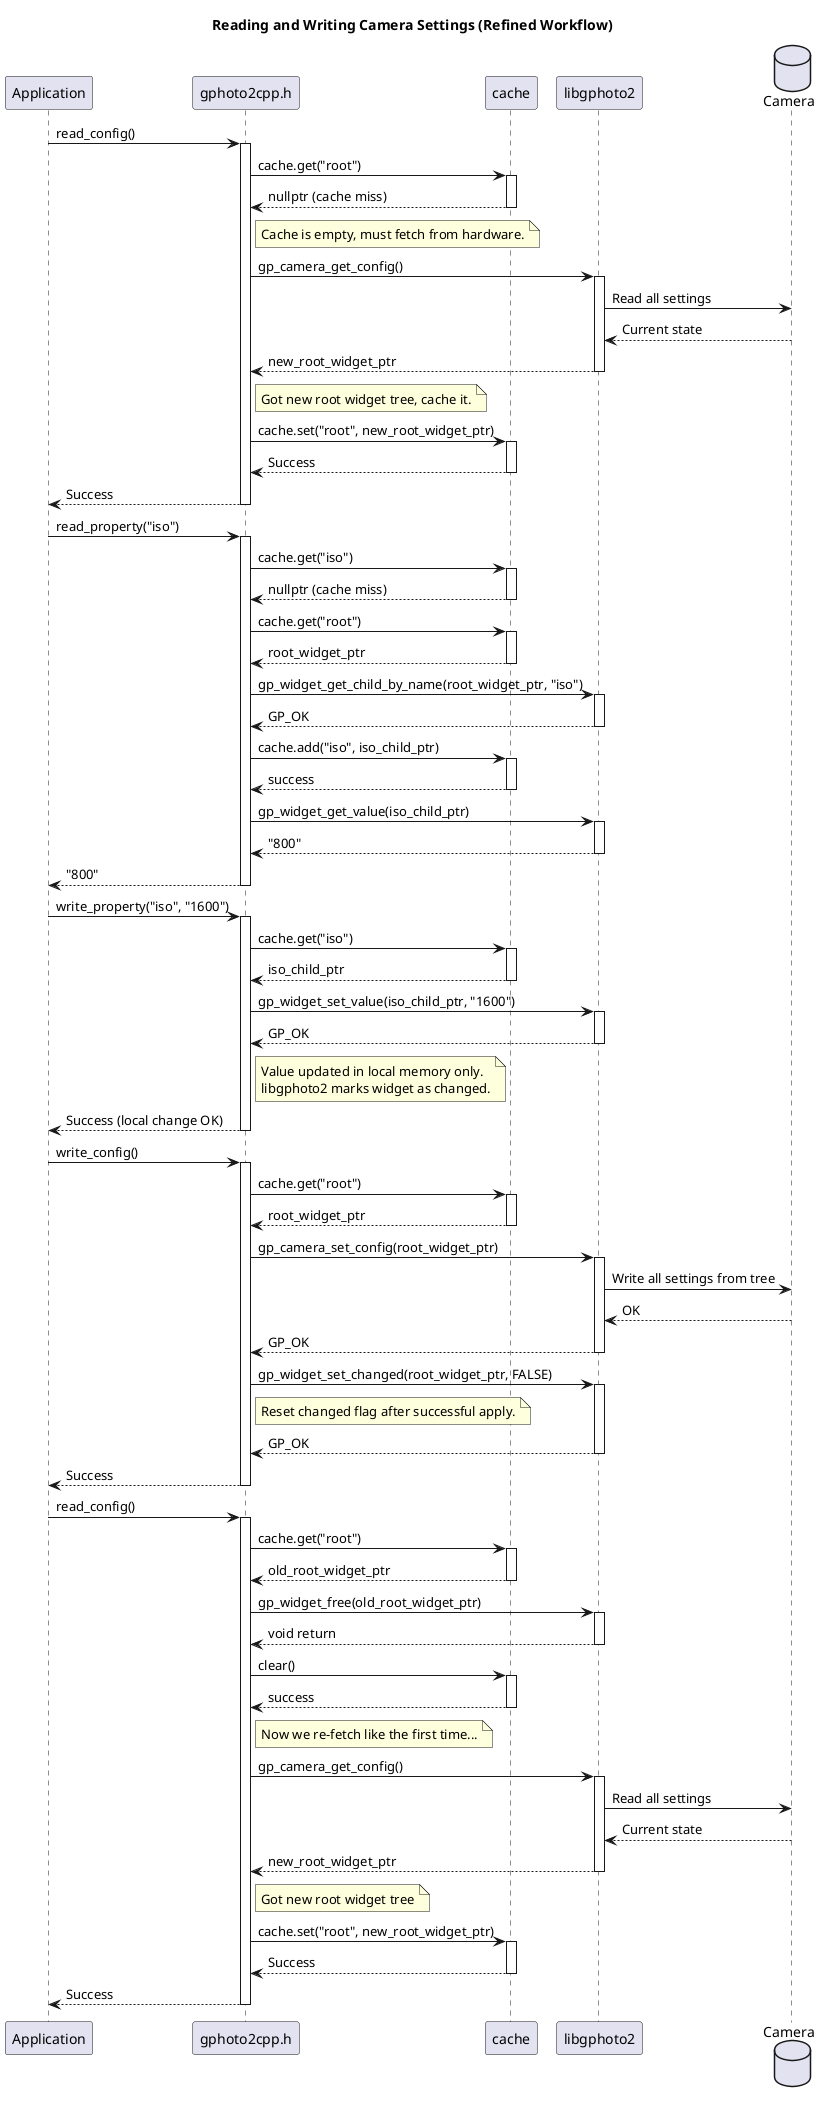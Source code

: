 @startuml

title Reading and Writing Camera Settings (Refined Workflow)

participant "Application" as App
participant "gphoto2cpp.h" as Wrapper
participant "cache" as Cache
participant "libgphoto2" as GP2
database "Camera" as HW

App -> Wrapper: read_config()
activate Wrapper
Wrapper -> Cache: cache.get("root")
activate Cache
Cache --> Wrapper: nullptr (cache miss)
deactivate Cache
note right of Wrapper: Cache is empty, must fetch from hardware.

Wrapper -> GP2: gp_camera_get_config()
activate GP2
GP2 -> HW: Read all settings
HW --> GP2: Current state
GP2 --> Wrapper: new_root_widget_ptr
deactivate GP2
note right of Wrapper: Got new root widget tree, cache it.
Wrapper -> Cache: cache.set("root", new_root_widget_ptr)
activate Cache
Cache --> Wrapper: Success
deactivate Cache

Wrapper --> App: Success
deactivate Wrapper

App -> Wrapper: read_property("iso")
activate Wrapper
Wrapper -> Cache: cache.get("iso")
activate Cache
Cache --> Wrapper: nullptr (cache miss)
deactivate Cache
Wrapper -> Cache: cache.get("root")
activate Cache
Cache --> Wrapper: root_widget_ptr
deactivate Cache
Wrapper -> GP2: gp_widget_get_child_by_name(root_widget_ptr, "iso")
activate GP2
GP2 --> Wrapper: GP_OK
deactivate GP2
Wrapper -> Cache: cache.add("iso", iso_child_ptr)
activate Cache
Cache --> Wrapper: success
deactivate Cache
Wrapper -> GP2: gp_widget_get_value(iso_child_ptr)
activate GP2
GP2 --> Wrapper: "800"
deactivate GP2
Wrapper --> App: "800"
deactivate Wrapper

App -> Wrapper: write_property("iso", "1600")
activate Wrapper
Wrapper -> Cache: cache.get("iso")
activate Cache
Cache --> Wrapper: iso_child_ptr
deactivate Cache
Wrapper -> GP2: gp_widget_set_value(iso_child_ptr, "1600")
activate GP2
GP2 --> Wrapper: GP_OK
note right of Wrapper: Value updated in local memory only.\nlibgphoto2 marks widget as changed.
deactivate GP2
Wrapper --> App: Success (local change OK)
deactivate Wrapper

App -> Wrapper: write_config()
activate Wrapper
Wrapper -> Cache: cache.get("root")
activate Cache
Cache --> Wrapper: root_widget_ptr
deactivate Cache
Wrapper -> GP2: gp_camera_set_config(root_widget_ptr)
activate GP2
GP2 -> HW: Write all settings from tree
HW --> GP2: OK
GP2 --> Wrapper: GP_OK
deactivate GP2
Wrapper -> GP2: gp_widget_set_changed(root_widget_ptr, FALSE)
activate GP2
note right of Wrapper: Reset changed flag after successful apply.
GP2 --> Wrapper: GP_OK
deactivate GP2
Wrapper --> App: Success
deactivate Wrapper

App -> Wrapper: read_config()
activate Wrapper
Wrapper -> Cache: cache.get("root")
activate Cache
Cache --> Wrapper: old_root_widget_ptr
deactivate Cache
Wrapper -> GP2: gp_widget_free(old_root_widget_ptr)
activate GP2
GP2 --> Wrapper: void return
deactivate GP2
Wrapper -> Cache: clear()
activate Cache
Cache --> Wrapper: success
deactivate Cache
note right of Wrapper: Now we re-fetch like the first time...
Wrapper -> GP2: gp_camera_get_config()
activate GP2
GP2 -> HW: Read all settings
HW --> GP2: Current state
GP2 --> Wrapper: new_root_widget_ptr
deactivate GP2
note right of Wrapper: Got new root widget tree
Wrapper -> Cache: cache.set("root", new_root_widget_ptr)
activate Cache
Cache --> Wrapper: Success
deactivate Cache
Wrapper --> App: Success

deactivate Wrapper

@enduml